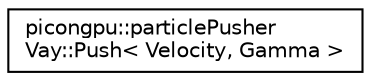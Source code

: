 digraph "Graphical Class Hierarchy"
{
 // LATEX_PDF_SIZE
  edge [fontname="Helvetica",fontsize="10",labelfontname="Helvetica",labelfontsize="10"];
  node [fontname="Helvetica",fontsize="10",shape=record];
  rankdir="LR";
  Node0 [label="picongpu::particlePusher\lVay::Push\< Velocity, Gamma \>",height=0.2,width=0.4,color="black", fillcolor="white", style="filled",URL="$structpicongpu_1_1particle_pusher_vay_1_1_push.html",tooltip=" "];
}

